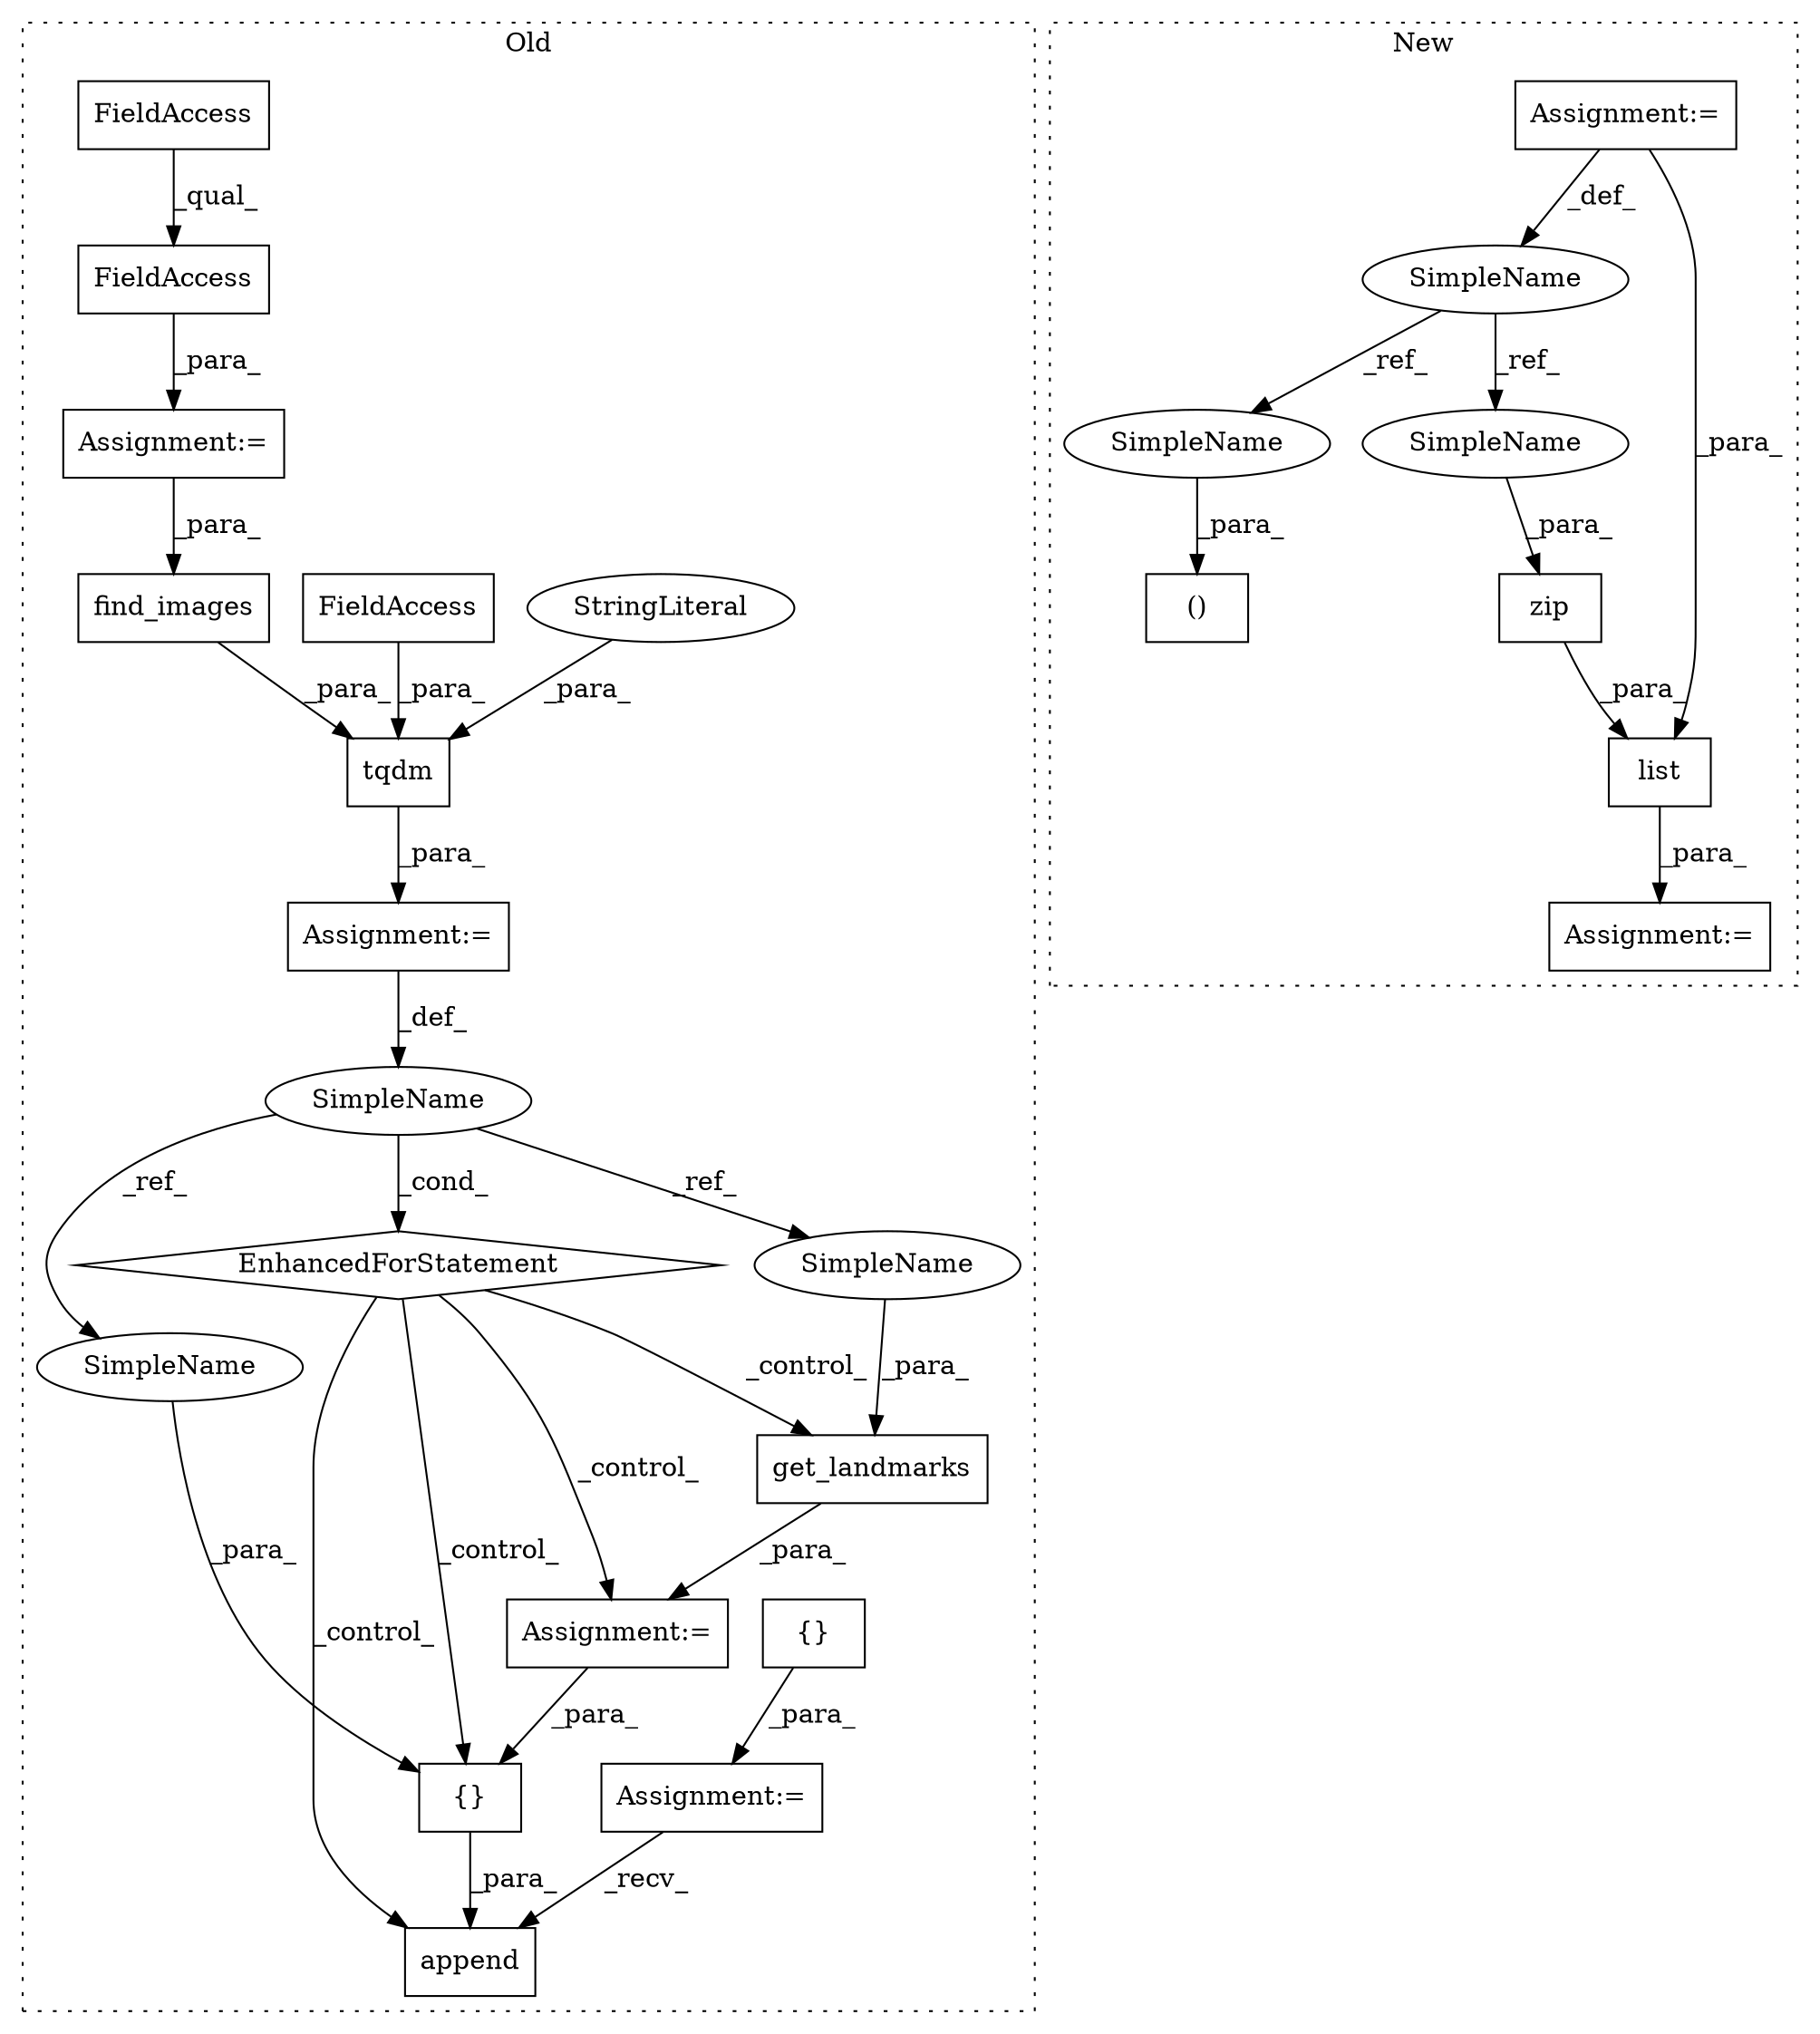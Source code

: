digraph G {
subgraph cluster0 {
1 [label="{}" a="4" s="7037" l="2" shape="box"];
4 [label="Assignment:=" a="7" s="7025" l="1" shape="box"];
6 [label="append" a="32" s="7230,7330" l="7,1" shape="box"];
7 [label="EnhancedForStatement" a="70" s="7045,7170" l="53,2" shape="diamond"];
8 [label="Assignment:=" a="7" s="6934" l="1" shape="box"];
9 [label="SimpleName" a="42" s="7110" l="3" shape="ellipse"];
10 [label="Assignment:=" a="7" s="7189" l="1" shape="box"];
12 [label="Assignment:=" a="7" s="7045,7170" l="53,2" shape="box"];
13 [label="FieldAccess" a="22" s="6935" l="19" shape="box"];
14 [label="{}" a="4" s="7246,7329" l="1,1" shape="box"];
17 [label="tqdm" a="32" s="7116,7169" l="5,1" shape="box"];
18 [label="StringLiteral" a="45" s="7149" l="9" shape="ellipse"];
19 [label="get_landmarks" a="32" s="7195,7212" l="14,1" shape="box"];
20 [label="FieldAccess" a="22" s="7159" l="10" shape="box"];
21 [label="FieldAccess" a="22" s="6935" l="9" shape="box"];
22 [label="find_images" a="32" s="7126,7147" l="12,1" shape="box"];
23 [label="SimpleName" a="42" s="7247" l="3" shape="ellipse"];
24 [label="SimpleName" a="42" s="7209" l="3" shape="ellipse"];
label = "Old";
style="dotted";
}
subgraph cluster1 {
2 [label="zip" a="32" s="8423,8457" l="4,1" shape="box"];
3 [label="Assignment:=" a="7" s="8311" l="1" shape="box"];
5 [label="Assignment:=" a="7" s="7934" l="13" shape="box"];
11 [label="()" a="106" s="8162" l="58" shape="box"];
15 [label="SimpleName" a="42" s="7934" l="13" shape="ellipse"];
16 [label="list" a="32" s="8326,8336" l="5,1" shape="box"];
25 [label="SimpleName" a="42" s="8162" l="13" shape="ellipse"];
26 [label="SimpleName" a="42" s="8427" l="13" shape="ellipse"];
label = "New";
style="dotted";
}
1 -> 4 [label="_para_"];
2 -> 16 [label="_para_"];
4 -> 6 [label="_recv_"];
5 -> 16 [label="_para_"];
5 -> 15 [label="_def_"];
7 -> 6 [label="_control_"];
7 -> 14 [label="_control_"];
7 -> 10 [label="_control_"];
7 -> 19 [label="_control_"];
8 -> 22 [label="_para_"];
9 -> 24 [label="_ref_"];
9 -> 23 [label="_ref_"];
9 -> 7 [label="_cond_"];
10 -> 14 [label="_para_"];
12 -> 9 [label="_def_"];
13 -> 8 [label="_para_"];
14 -> 6 [label="_para_"];
15 -> 26 [label="_ref_"];
15 -> 25 [label="_ref_"];
16 -> 3 [label="_para_"];
17 -> 12 [label="_para_"];
18 -> 17 [label="_para_"];
19 -> 10 [label="_para_"];
20 -> 17 [label="_para_"];
21 -> 13 [label="_qual_"];
22 -> 17 [label="_para_"];
23 -> 14 [label="_para_"];
24 -> 19 [label="_para_"];
25 -> 11 [label="_para_"];
26 -> 2 [label="_para_"];
}